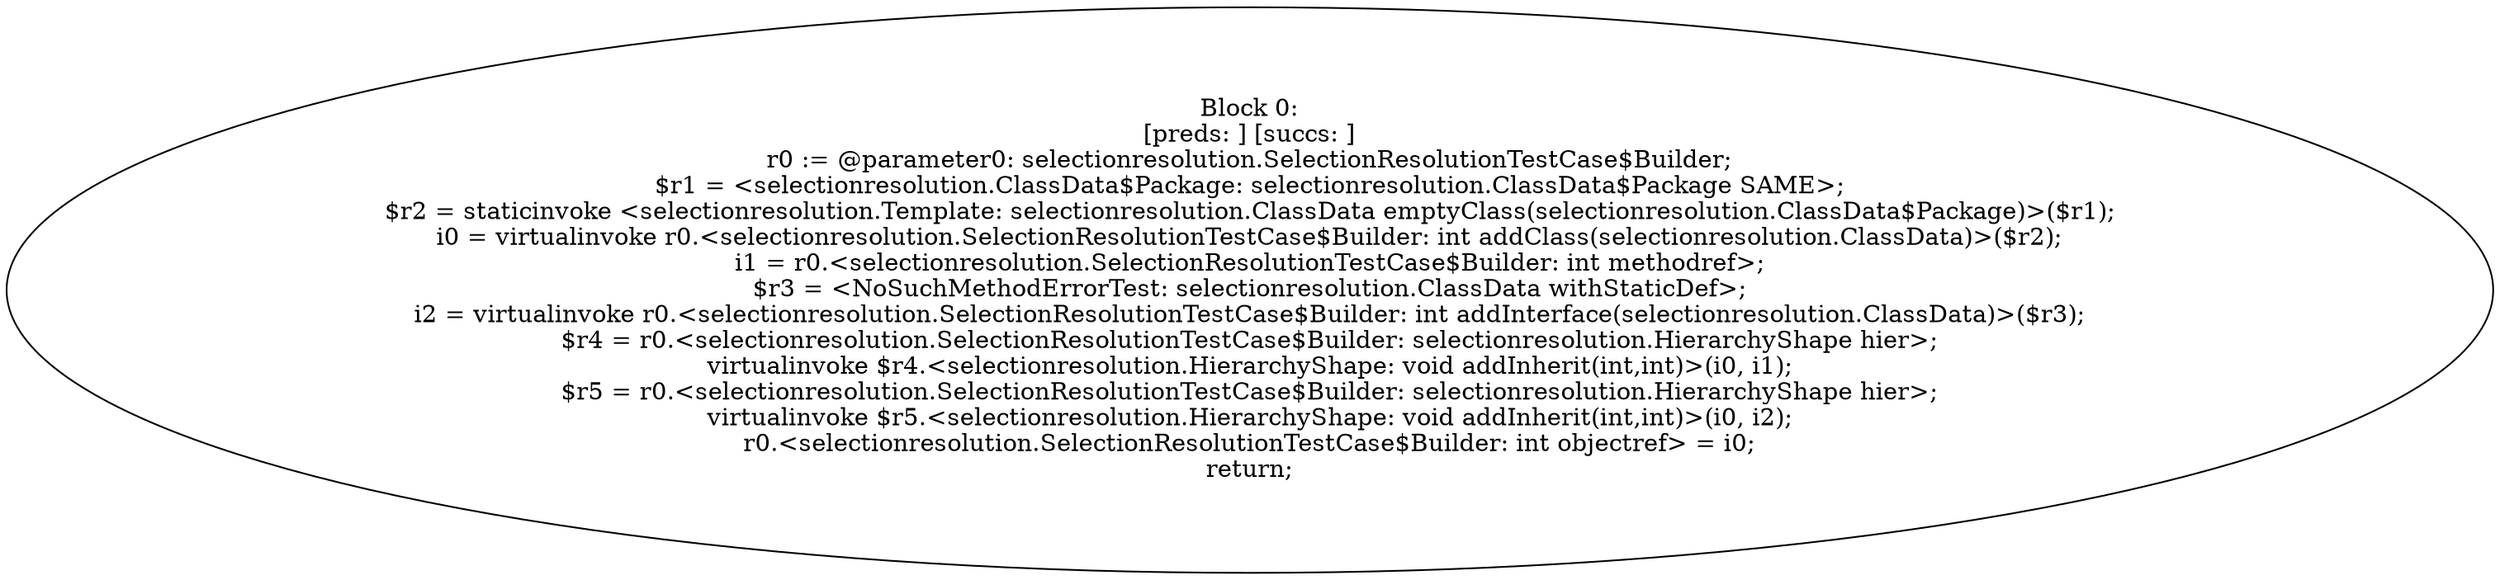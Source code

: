 digraph "unitGraph" {
    "Block 0:
[preds: ] [succs: ]
r0 := @parameter0: selectionresolution.SelectionResolutionTestCase$Builder;
$r1 = <selectionresolution.ClassData$Package: selectionresolution.ClassData$Package SAME>;
$r2 = staticinvoke <selectionresolution.Template: selectionresolution.ClassData emptyClass(selectionresolution.ClassData$Package)>($r1);
i0 = virtualinvoke r0.<selectionresolution.SelectionResolutionTestCase$Builder: int addClass(selectionresolution.ClassData)>($r2);
i1 = r0.<selectionresolution.SelectionResolutionTestCase$Builder: int methodref>;
$r3 = <NoSuchMethodErrorTest: selectionresolution.ClassData withStaticDef>;
i2 = virtualinvoke r0.<selectionresolution.SelectionResolutionTestCase$Builder: int addInterface(selectionresolution.ClassData)>($r3);
$r4 = r0.<selectionresolution.SelectionResolutionTestCase$Builder: selectionresolution.HierarchyShape hier>;
virtualinvoke $r4.<selectionresolution.HierarchyShape: void addInherit(int,int)>(i0, i1);
$r5 = r0.<selectionresolution.SelectionResolutionTestCase$Builder: selectionresolution.HierarchyShape hier>;
virtualinvoke $r5.<selectionresolution.HierarchyShape: void addInherit(int,int)>(i0, i2);
r0.<selectionresolution.SelectionResolutionTestCase$Builder: int objectref> = i0;
return;
"
}
